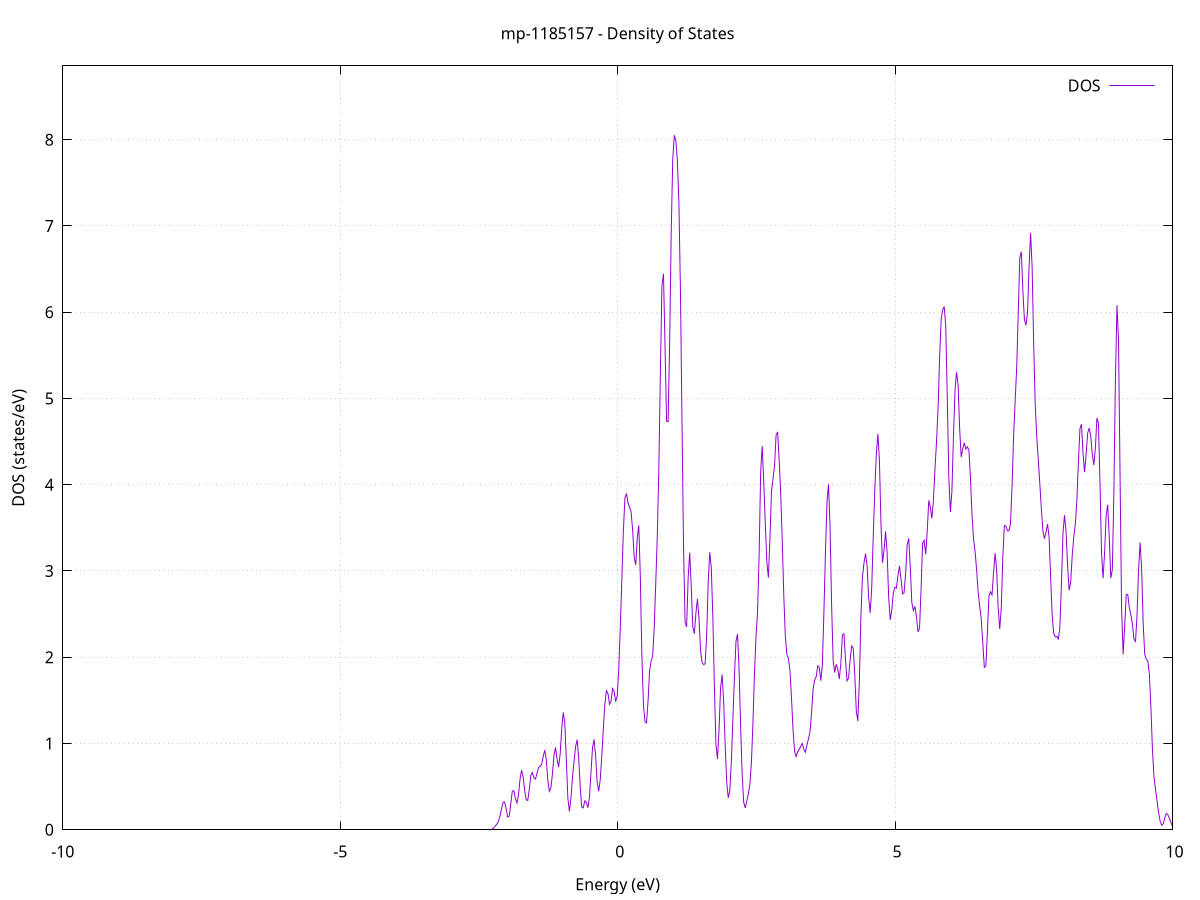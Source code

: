 set title 'mp-1185157 - Density of States'
set xlabel 'Energy (eV)'
set ylabel 'DOS (states/eV)'
set grid
set xrange [-10:10]
set yrange [0:8.855]
set xzeroaxis lt -1
set terminal png size 800,600
set output 'mp-1185157_dos_gnuplot.png'
plot '-' using 1:2 with lines title 'DOS'
-43.096100 0.000000
-43.068300 0.000000
-43.040500 0.000000
-43.012700 0.000000
-42.984900 0.000000
-42.957100 0.000000
-42.929300 0.000000
-42.901500 0.000000
-42.873700 0.000000
-42.845900 0.000000
-42.818100 0.000000
-42.790300 0.000000
-42.762500 0.000000
-42.734700 0.000000
-42.706900 0.000000
-42.679100 0.000000
-42.651300 0.000000
-42.623500 0.000000
-42.595700 0.000000
-42.567900 0.000000
-42.540100 0.000000
-42.512300 0.000000
-42.484500 0.000000
-42.456700 0.000000
-42.428900 0.000000
-42.401100 0.000000
-42.373300 0.000000
-42.345500 0.000000
-42.317700 0.000000
-42.289900 0.000000
-42.262100 0.000000
-42.234300 0.000000
-42.206500 0.000000
-42.178700 0.000000
-42.150900 0.000000
-42.123100 0.000000
-42.095300 0.000000
-42.067500 0.000000
-42.039700 0.000000
-42.011900 0.000000
-41.984100 0.000000
-41.956300 0.000000
-41.928500 0.000000
-41.900700 0.000000
-41.872900 0.000000
-41.845100 0.000000
-41.817300 0.000000
-41.789500 0.000000
-41.761700 0.000000
-41.733900 0.000000
-41.706100 0.000000
-41.678300 0.000000
-41.650500 0.000000
-41.622700 0.000000
-41.594900 0.000000
-41.567100 0.000000
-41.539300 0.000000
-41.511500 0.000000
-41.483700 0.000000
-41.455900 0.000000
-41.428100 0.000000
-41.400300 0.000000
-41.372500 0.000000
-41.344700 0.000000
-41.316900 0.000000
-41.289100 0.000000
-41.261300 0.000000
-41.233500 0.000000
-41.205700 0.000000
-41.177900 0.000000
-41.150200 0.000000
-41.122400 0.000000
-41.094600 0.000000
-41.066800 0.000000
-41.039000 0.000000
-41.011200 0.000000
-40.983400 0.000000
-40.955600 0.000000
-40.927800 0.000000
-40.900000 0.000000
-40.872200 0.000000
-40.844400 0.000000
-40.816600 0.000000
-40.788800 0.000000
-40.761000 0.000000
-40.733200 0.000100
-40.705400 0.002000
-40.677600 0.035900
-40.649800 0.360200
-40.622000 1.996900
-40.594200 6.136000
-40.566400 10.470200
-40.538600 9.931200
-40.510800 5.235800
-40.483000 1.532400
-40.455200 0.248500
-40.427400 0.022300
-40.399600 0.001100
-40.371800 0.000000
-40.344000 0.000000
-40.316200 0.000000
-40.288400 0.000000
-40.260600 0.000000
-40.232800 0.000000
-40.205000 0.000000
-40.177200 0.000000
-40.149400 0.000000
-40.121600 0.000000
-40.093800 0.000000
-40.066000 0.000000
-40.038200 0.000000
-40.010400 0.000000
-39.982600 0.000000
-39.954800 0.000000
-39.927000 0.000000
-39.899200 0.000000
-39.871400 0.000000
-39.843600 0.000000
-39.815800 0.000000
-39.788000 0.000000
-39.760200 0.000000
-39.732400 0.000000
-39.704600 0.000000
-39.676800 0.000000
-39.649000 0.000000
-39.621200 0.000000
-39.593400 0.000000
-39.565600 0.000000
-39.537800 0.000000
-39.510000 0.000000
-39.482200 0.000000
-39.454400 0.000000
-39.426600 0.000000
-39.398800 0.000000
-39.371000 0.000000
-39.343200 0.000000
-39.315400 0.000000
-39.287600 0.000000
-39.259800 0.000000
-39.232000 0.000000
-39.204200 0.000000
-39.176400 0.000000
-39.148600 0.000000
-39.120800 0.000000
-39.093000 0.000000
-39.065200 0.000000
-39.037400 0.000000
-39.009600 0.000000
-38.981800 0.000000
-38.954000 0.000000
-38.926200 0.000000
-38.898400 0.000000
-38.870600 0.000000
-38.842800 0.000000
-38.815000 0.000000
-38.787200 0.000000
-38.759400 0.000000
-38.731600 0.000000
-38.703800 0.000000
-38.676000 0.000000
-38.648300 0.000000
-38.620500 0.000000
-38.592700 0.000000
-38.564900 0.000000
-38.537100 0.000000
-38.509300 0.000000
-38.481500 0.000000
-38.453700 0.000000
-38.425900 0.000000
-38.398100 0.000000
-38.370300 0.000000
-38.342500 0.000000
-38.314700 0.000000
-38.286900 0.000000
-38.259100 0.000000
-38.231300 0.000000
-38.203500 0.000000
-38.175700 0.000000
-38.147900 0.000000
-38.120100 0.000000
-38.092300 0.000000
-38.064500 0.000000
-38.036700 0.000000
-38.008900 0.000000
-37.981100 0.000000
-37.953300 0.000000
-37.925500 0.000000
-37.897700 0.000000
-37.869900 0.000000
-37.842100 0.000000
-37.814300 0.000000
-37.786500 0.000000
-37.758700 0.000000
-37.730900 0.000000
-37.703100 0.000000
-37.675300 0.000000
-37.647500 0.000000
-37.619700 0.000000
-37.591900 0.000000
-37.564100 0.000000
-37.536300 0.000000
-37.508500 0.000000
-37.480700 0.000000
-37.452900 0.000000
-37.425100 0.000000
-37.397300 0.000000
-37.369500 0.000000
-37.341700 0.000000
-37.313900 0.000000
-37.286100 0.000000
-37.258300 0.000000
-37.230500 0.000000
-37.202700 0.000000
-37.174900 0.000000
-37.147100 0.000000
-37.119300 0.000000
-37.091500 0.000000
-37.063700 0.000000
-37.035900 0.000000
-37.008100 0.000000
-36.980300 0.000000
-36.952500 0.000000
-36.924700 0.000000
-36.896900 0.000000
-36.869100 0.000000
-36.841300 0.000000
-36.813500 0.000000
-36.785700 0.000000
-36.757900 0.000000
-36.730100 0.000000
-36.702300 0.000000
-36.674500 0.000000
-36.646700 0.000000
-36.618900 0.000000
-36.591100 0.000000
-36.563300 0.000000
-36.535500 0.000000
-36.507700 0.000000
-36.479900 0.000000
-36.452100 0.000000
-36.424300 0.000000
-36.396500 0.000000
-36.368700 0.000000
-36.340900 0.000000
-36.313100 0.000000
-36.285300 0.000000
-36.257500 0.000000
-36.229700 0.000000
-36.201900 0.000000
-36.174100 0.000000
-36.146400 0.000000
-36.118600 0.000000
-36.090800 0.000000
-36.063000 0.000000
-36.035200 0.000000
-36.007400 0.000000
-35.979600 0.000000
-35.951800 0.000000
-35.924000 0.000000
-35.896200 0.000000
-35.868400 0.000000
-35.840600 0.000000
-35.812800 0.000000
-35.785000 0.000000
-35.757200 0.000000
-35.729400 0.000000
-35.701600 0.000000
-35.673800 0.000000
-35.646000 0.000000
-35.618200 0.000000
-35.590400 0.000000
-35.562600 0.000000
-35.534800 0.000000
-35.507000 0.000000
-35.479200 0.000000
-35.451400 0.000000
-35.423600 0.000000
-35.395800 0.000000
-35.368000 0.000000
-35.340200 0.000000
-35.312400 0.000000
-35.284600 0.000000
-35.256800 0.000000
-35.229000 0.000000
-35.201200 0.000000
-35.173400 0.000000
-35.145600 0.000000
-35.117800 0.000000
-35.090000 0.000000
-35.062200 0.000000
-35.034400 0.000000
-35.006600 0.000000
-34.978800 0.000000
-34.951000 0.000000
-34.923200 0.000000
-34.895400 0.000000
-34.867600 0.000000
-34.839800 0.000000
-34.812000 0.000000
-34.784200 0.000000
-34.756400 0.000000
-34.728600 0.000000
-34.700800 0.000000
-34.673000 0.000000
-34.645200 0.000000
-34.617400 0.000000
-34.589600 0.000000
-34.561800 0.000000
-34.534000 0.000000
-34.506200 0.000000
-34.478400 0.000000
-34.450600 0.000000
-34.422800 0.000000
-34.395000 0.000000
-34.367200 0.000000
-34.339400 0.000000
-34.311600 0.000000
-34.283800 0.000000
-34.256000 0.000000
-34.228200 0.000000
-34.200400 0.000000
-34.172600 0.000000
-34.144800 0.000000
-34.117000 0.000000
-34.089200 0.000000
-34.061400 0.000000
-34.033600 0.000000
-34.005800 0.000000
-33.978000 0.000000
-33.950200 0.000000
-33.922400 0.000000
-33.894600 0.000000
-33.866800 0.000000
-33.839000 0.000000
-33.811200 0.000000
-33.783400 0.000000
-33.755600 0.000000
-33.727800 0.000000
-33.700000 0.000000
-33.672200 0.000000
-33.644500 0.000000
-33.616700 0.000000
-33.588900 0.000000
-33.561100 0.000000
-33.533300 0.000000
-33.505500 0.000000
-33.477700 0.000000
-33.449900 0.000000
-33.422100 0.000000
-33.394300 0.000000
-33.366500 0.000000
-33.338700 0.000000
-33.310900 0.000000
-33.283100 0.000000
-33.255300 0.000000
-33.227500 0.000000
-33.199700 0.000000
-33.171900 0.000000
-33.144100 0.000000
-33.116300 0.000000
-33.088500 0.000000
-33.060700 0.000000
-33.032900 0.000000
-33.005100 0.000000
-32.977300 0.000000
-32.949500 0.000000
-32.921700 0.000000
-32.893900 0.000000
-32.866100 0.000000
-32.838300 0.000000
-32.810500 0.000000
-32.782700 0.000000
-32.754900 0.000000
-32.727100 0.000000
-32.699300 0.000000
-32.671500 0.000000
-32.643700 0.000000
-32.615900 0.000000
-32.588100 0.000000
-32.560300 0.000000
-32.532500 0.000000
-32.504700 0.000000
-32.476900 0.000000
-32.449100 0.000000
-32.421300 0.000000
-32.393500 0.000000
-32.365700 0.000000
-32.337900 0.000000
-32.310100 0.000000
-32.282300 0.000000
-32.254500 0.000000
-32.226700 0.000000
-32.198900 0.000000
-32.171100 0.000000
-32.143300 0.000000
-32.115500 0.000000
-32.087700 0.000000
-32.059900 0.000000
-32.032100 0.000000
-32.004300 0.000000
-31.976500 0.000000
-31.948700 0.000000
-31.920900 0.000000
-31.893100 0.000000
-31.865300 0.000000
-31.837500 0.000000
-31.809700 0.000000
-31.781900 0.000000
-31.754100 0.000000
-31.726300 0.000000
-31.698500 0.000000
-31.670700 0.000000
-31.642900 0.000000
-31.615100 0.000000
-31.587300 0.000000
-31.559500 0.000000
-31.531700 0.000000
-31.503900 0.000000
-31.476100 0.000000
-31.448300 0.000000
-31.420500 0.000000
-31.392700 0.000000
-31.364900 0.000000
-31.337100 0.000000
-31.309300 0.000000
-31.281500 0.000000
-31.253700 0.000000
-31.225900 0.000000
-31.198100 0.000000
-31.170400 0.000200
-31.142600 0.005800
-31.114800 0.096500
-31.087000 0.891800
-31.059200 4.591800
-31.031400 13.200900
-31.003600 21.229500
-30.975800 19.114700
-30.948000 9.634000
-30.920200 2.718500
-30.892400 0.491500
-30.864600 0.603800
-30.836800 2.737500
-30.809000 7.326600
-30.781200 10.899600
-30.753400 9.014300
-30.725600 4.142900
-30.697800 1.056600
-30.670000 0.149200
-30.642200 0.011600
-30.614400 0.000500
-30.586600 0.000000
-30.558800 0.000000
-30.531000 0.000000
-30.503200 0.000000
-30.475400 0.000000
-30.447600 0.000000
-30.419800 0.000000
-30.392000 0.000000
-30.364200 0.000000
-30.336400 0.000000
-30.308600 0.000000
-30.280800 0.000000
-30.253000 0.000000
-30.225200 0.000000
-30.197400 0.000000
-30.169600 0.000000
-30.141800 0.000000
-30.114000 0.000000
-30.086200 0.000000
-30.058400 0.000000
-30.030600 0.000000
-30.002800 0.000000
-29.975000 0.000000
-29.947200 0.000000
-29.919400 0.000000
-29.891600 0.000000
-29.863800 0.000000
-29.836000 0.000000
-29.808200 0.000000
-29.780400 0.000000
-29.752600 0.000000
-29.724800 0.000000
-29.697000 0.000000
-29.669200 0.000000
-29.641400 0.000000
-29.613600 0.000000
-29.585800 0.000000
-29.558000 0.000000
-29.530200 0.000000
-29.502400 0.000000
-29.474600 0.000000
-29.446800 0.000000
-29.419000 0.000000
-29.391200 0.000000
-29.363400 0.000000
-29.335600 0.000000
-29.307800 0.000000
-29.280000 0.000000
-29.252200 0.000000
-29.224400 0.000000
-29.196600 0.000000
-29.168800 0.000000
-29.141000 0.000000
-29.113200 0.000000
-29.085400 0.000000
-29.057600 0.000000
-29.029800 0.000000
-29.002000 0.000000
-28.974200 0.000000
-28.946400 0.000000
-28.918600 0.000000
-28.890800 0.000000
-28.863000 0.000000
-28.835200 0.000000
-28.807400 0.000000
-28.779600 0.000000
-28.751800 0.000000
-28.724000 0.000000
-28.696200 0.000000
-28.668500 0.000000
-28.640700 0.000000
-28.612900 0.000000
-28.585100 0.000000
-28.557300 0.000000
-28.529500 0.000000
-28.501700 0.000000
-28.473900 0.000000
-28.446100 0.000000
-28.418300 0.000000
-28.390500 0.000000
-28.362700 0.000000
-28.334900 0.000000
-28.307100 0.000000
-28.279300 0.000000
-28.251500 0.000000
-28.223700 0.000000
-28.195900 0.000000
-28.168100 0.000000
-28.140300 0.000000
-28.112500 0.000000
-28.084700 0.000000
-28.056900 0.000000
-28.029100 0.000000
-28.001300 0.000000
-27.973500 0.000000
-27.945700 0.000000
-27.917900 0.000000
-27.890100 0.000000
-27.862300 0.000000
-27.834500 0.000000
-27.806700 0.000000
-27.778900 0.000000
-27.751100 0.000000
-27.723300 0.000000
-27.695500 0.000000
-27.667700 0.000000
-27.639900 0.000000
-27.612100 0.000000
-27.584300 0.000000
-27.556500 0.000000
-27.528700 0.000000
-27.500900 0.000000
-27.473100 0.000000
-27.445300 0.000000
-27.417500 0.000000
-27.389700 0.000000
-27.361900 0.000000
-27.334100 0.000000
-27.306300 0.000000
-27.278500 0.000000
-27.250700 0.000000
-27.222900 0.000000
-27.195100 0.000000
-27.167300 0.000000
-27.139500 0.000000
-27.111700 0.000000
-27.083900 0.000000
-27.056100 0.000000
-27.028300 0.000000
-27.000500 0.000000
-26.972700 0.000000
-26.944900 0.000000
-26.917100 0.000000
-26.889300 0.000000
-26.861500 0.000000
-26.833700 0.000000
-26.805900 0.000000
-26.778100 0.000000
-26.750300 0.000000
-26.722500 0.000000
-26.694700 0.000000
-26.666900 0.000000
-26.639100 0.000000
-26.611300 0.000000
-26.583500 0.000000
-26.555700 0.000000
-26.527900 0.000000
-26.500100 0.000000
-26.472300 0.000000
-26.444500 0.000000
-26.416700 0.000000
-26.388900 0.000000
-26.361100 0.000000
-26.333300 0.000000
-26.305500 0.000000
-26.277700 0.000000
-26.249900 0.000000
-26.222100 0.000000
-26.194300 0.000000
-26.166600 0.000000
-26.138800 0.000000
-26.111000 0.000000
-26.083200 0.000000
-26.055400 0.000000
-26.027600 0.000000
-25.999800 0.000000
-25.972000 0.000000
-25.944200 0.000000
-25.916400 0.000000
-25.888600 0.000000
-25.860800 0.000000
-25.833000 0.000000
-25.805200 0.000000
-25.777400 0.000000
-25.749600 0.000000
-25.721800 0.000000
-25.694000 0.000000
-25.666200 0.000000
-25.638400 0.000000
-25.610600 0.000000
-25.582800 0.000000
-25.555000 0.000000
-25.527200 0.000000
-25.499400 0.000000
-25.471600 0.000000
-25.443800 0.000000
-25.416000 0.000000
-25.388200 0.000000
-25.360400 0.000000
-25.332600 0.000000
-25.304800 0.000000
-25.277000 0.000000
-25.249200 0.000000
-25.221400 0.000000
-25.193600 0.000000
-25.165800 0.000000
-25.138000 0.000000
-25.110200 0.000000
-25.082400 0.000000
-25.054600 0.000000
-25.026800 0.000000
-24.999000 0.000000
-24.971200 0.000000
-24.943400 0.000000
-24.915600 0.000000
-24.887800 0.000000
-24.860000 0.000000
-24.832200 0.000000
-24.804400 0.000000
-24.776600 0.000000
-24.748800 0.000000
-24.721000 0.000000
-24.693200 0.000000
-24.665400 0.000000
-24.637600 0.000000
-24.609800 0.000000
-24.582000 0.000000
-24.554200 0.000000
-24.526400 0.000000
-24.498600 0.000000
-24.470800 0.000000
-24.443000 0.000000
-24.415200 0.000000
-24.387400 0.000000
-24.359600 0.000000
-24.331800 0.000000
-24.304000 0.000000
-24.276200 0.000000
-24.248400 0.000000
-24.220600 0.000000
-24.192800 0.000000
-24.165000 0.000000
-24.137200 0.000000
-24.109400 0.000000
-24.081600 0.000000
-24.053800 0.000000
-24.026000 0.000000
-23.998200 0.000000
-23.970400 0.000000
-23.942600 0.000000
-23.914800 0.000000
-23.887000 0.000000
-23.859200 0.000000
-23.831400 0.000000
-23.803600 0.000000
-23.775800 0.000000
-23.748000 0.000000
-23.720200 0.000000
-23.692400 0.000000
-23.664700 0.000000
-23.636900 0.000000
-23.609100 0.000000
-23.581300 0.000000
-23.553500 0.000000
-23.525700 0.000000
-23.497900 0.000000
-23.470100 0.000000
-23.442300 0.000000
-23.414500 0.000000
-23.386700 0.000000
-23.358900 0.000000
-23.331100 0.000000
-23.303300 0.000000
-23.275500 0.000000
-23.247700 0.000000
-23.219900 0.000000
-23.192100 0.000000
-23.164300 0.000000
-23.136500 0.000000
-23.108700 0.000000
-23.080900 0.000000
-23.053100 0.000000
-23.025300 0.000000
-22.997500 0.000000
-22.969700 0.000000
-22.941900 0.000000
-22.914100 0.000000
-22.886300 0.000000
-22.858500 0.000000
-22.830700 0.000000
-22.802900 0.000000
-22.775100 0.000000
-22.747300 0.000000
-22.719500 0.000000
-22.691700 0.000000
-22.663900 0.000000
-22.636100 0.000000
-22.608300 0.000000
-22.580500 0.000000
-22.552700 0.000000
-22.524900 0.000000
-22.497100 0.000000
-22.469300 0.000000
-22.441500 0.000000
-22.413700 0.000000
-22.385900 0.000000
-22.358100 0.000000
-22.330300 0.000000
-22.302500 0.000000
-22.274700 0.000000
-22.246900 0.000000
-22.219100 0.000000
-22.191300 0.000000
-22.163500 0.000000
-22.135700 0.000000
-22.107900 0.000000
-22.080100 0.000000
-22.052300 0.000000
-22.024500 0.000000
-21.996700 0.000000
-21.968900 0.000000
-21.941100 0.000000
-21.913300 0.000000
-21.885500 0.000000
-21.857700 0.000000
-21.829900 0.000000
-21.802100 0.000000
-21.774300 0.000000
-21.746500 0.000000
-21.718700 0.000000
-21.690900 0.000000
-21.663100 0.000000
-21.635300 0.000000
-21.607500 0.000000
-21.579700 0.000000
-21.551900 0.000000
-21.524100 0.000000
-21.496300 0.000000
-21.468500 0.000000
-21.440700 0.000000
-21.412900 0.000000
-21.385100 0.000000
-21.357300 0.000000
-21.329500 0.000000
-21.301700 0.000000
-21.273900 0.000000
-21.246100 0.000000
-21.218300 0.000000
-21.190500 0.000000
-21.162800 0.000000
-21.135000 0.000000
-21.107200 0.000000
-21.079400 0.000000
-21.051600 0.000200
-21.023800 0.005100
-20.996000 0.088900
-20.968200 0.849400
-20.940400 4.500000
-20.912600 13.355700
-20.884800 22.851200
-20.857000 24.522900
-20.829200 19.630300
-20.801400 13.163200
-20.773600 6.533400
-20.745800 2.021100
-20.718000 0.358900
-20.690200 0.035600
-20.662400 0.001900
-20.634600 0.000100
-20.606800 0.000000
-20.579000 0.000000
-20.551200 0.000000
-20.523400 0.000000
-20.495600 0.000000
-20.467800 0.000000
-20.440000 0.000000
-20.412200 0.000000
-20.384400 0.000000
-20.356600 0.000000
-20.328800 0.000000
-20.301000 0.000000
-20.273200 0.000000
-20.245400 0.000000
-20.217600 0.000000
-20.189800 0.000000
-20.162000 0.000000
-20.134200 0.000000
-20.106400 0.000000
-20.078600 0.000000
-20.050800 0.000000
-20.023000 0.000000
-19.995200 0.000000
-19.967400 0.000000
-19.939600 0.000000
-19.911800 0.000000
-19.884000 0.000000
-19.856200 0.000000
-19.828400 0.000000
-19.800600 0.000000
-19.772800 0.000000
-19.745000 0.000000
-19.717200 0.000000
-19.689400 0.000000
-19.661600 0.000000
-19.633800 0.000000
-19.606000 0.000000
-19.578200 0.000000
-19.550400 0.000000
-19.522600 0.000000
-19.494800 0.000000
-19.467000 0.000000
-19.439200 0.000000
-19.411400 0.000000
-19.383600 0.000000
-19.355800 0.000000
-19.328000 0.000000
-19.300200 0.000000
-19.272400 0.000000
-19.244600 0.000000
-19.216800 0.000000
-19.189000 0.000000
-19.161200 0.000000
-19.133400 0.000000
-19.105600 0.000000
-19.077800 0.000000
-19.050000 0.000000
-19.022200 0.000000
-18.994400 0.000000
-18.966600 0.000000
-18.938800 0.000000
-18.911000 0.000000
-18.883200 0.000000
-18.855400 0.000000
-18.827600 0.000000
-18.799800 0.000000
-18.772000 0.000000
-18.744200 0.000000
-18.716400 0.000000
-18.688600 0.000000
-18.660900 0.000000
-18.633100 0.000000
-18.605300 0.000000
-18.577500 0.000000
-18.549700 0.000000
-18.521900 0.000000
-18.494100 0.000000
-18.466300 0.000000
-18.438500 0.000000
-18.410700 0.000000
-18.382900 0.000000
-18.355100 0.000000
-18.327300 0.000000
-18.299500 0.000000
-18.271700 0.000000
-18.243900 0.000000
-18.216100 0.000000
-18.188300 0.000000
-18.160500 0.000000
-18.132700 0.000000
-18.104900 0.000000
-18.077100 0.000000
-18.049300 0.000000
-18.021500 0.000000
-17.993700 0.000000
-17.965900 0.000000
-17.938100 0.000000
-17.910300 0.000000
-17.882500 0.000000
-17.854700 0.000000
-17.826900 0.000000
-17.799100 0.000000
-17.771300 0.000000
-17.743500 0.000000
-17.715700 0.000000
-17.687900 0.000000
-17.660100 0.000000
-17.632300 0.000000
-17.604500 0.000000
-17.576700 0.000000
-17.548900 0.000000
-17.521100 0.000000
-17.493300 0.000000
-17.465500 0.000000
-17.437700 0.000000
-17.409900 0.000000
-17.382100 0.000000
-17.354300 0.000000
-17.326500 0.000000
-17.298700 0.000000
-17.270900 0.000000
-17.243100 0.000000
-17.215300 0.000000
-17.187500 0.000000
-17.159700 0.000000
-17.131900 0.000000
-17.104100 0.000000
-17.076300 0.000000
-17.048500 0.000000
-17.020700 0.000000
-16.992900 0.000000
-16.965100 0.000000
-16.937300 0.000000
-16.909500 0.000000
-16.881700 0.000000
-16.853900 0.000000
-16.826100 0.000000
-16.798300 0.000000
-16.770500 0.000000
-16.742700 0.000000
-16.714900 0.000000
-16.687100 0.000000
-16.659300 0.000000
-16.631500 0.000000
-16.603700 0.000000
-16.575900 0.000000
-16.548100 0.000000
-16.520300 0.000000
-16.492500 0.000000
-16.464700 0.000000
-16.436900 0.000000
-16.409100 0.000000
-16.381300 0.000000
-16.353500 0.000000
-16.325700 0.000000
-16.297900 0.000000
-16.270100 0.000000
-16.242300 0.000000
-16.214500 0.000000
-16.186800 0.000000
-16.159000 0.000000
-16.131200 0.000000
-16.103400 0.000000
-16.075600 0.000000
-16.047800 0.000000
-16.020000 0.000000
-15.992200 0.000000
-15.964400 0.000000
-15.936600 0.000000
-15.908800 0.000000
-15.881000 0.000000
-15.853200 0.000000
-15.825400 0.000000
-15.797600 0.000000
-15.769800 0.000000
-15.742000 0.000000
-15.714200 0.000000
-15.686400 0.000000
-15.658600 0.000000
-15.630800 0.000000
-15.603000 0.000000
-15.575200 0.000000
-15.547400 0.000000
-15.519600 0.000000
-15.491800 0.000000
-15.464000 0.000000
-15.436200 0.000000
-15.408400 0.000000
-15.380600 0.000000
-15.352800 0.000000
-15.325000 0.000000
-15.297200 0.000000
-15.269400 0.000000
-15.241600 0.000000
-15.213800 0.000000
-15.186000 0.000000
-15.158200 0.000000
-15.130400 0.000000
-15.102600 0.000000
-15.074800 0.000000
-15.047000 0.000000
-15.019200 0.000000
-14.991400 0.000000
-14.963600 0.000000
-14.935800 0.000000
-14.908000 0.000000
-14.880200 0.000000
-14.852400 0.000000
-14.824600 0.000000
-14.796800 0.000100
-14.769000 0.001800
-14.741200 0.032200
-14.713400 0.324300
-14.685600 1.903600
-14.657800 6.647100
-14.630000 14.381300
-14.602200 21.136500
-14.574400 25.950200
-14.546600 33.536300
-14.518800 41.588400
-14.491000 38.114600
-14.463200 22.382100
-14.435400 8.151900
-14.407600 3.312500
-14.379800 7.986900
-14.352000 20.951000
-14.324200 31.936500
-14.296400 27.598100
-14.268600 13.482500
-14.240800 3.711000
-14.213000 0.573100
-14.185200 0.049400
-14.157400 0.002400
-14.129600 0.000100
-14.101800 0.000000
-14.074000 0.000000
-14.046200 0.000000
-14.018400 0.000000
-13.990600 0.000000
-13.962800 0.000000
-13.935000 0.000000
-13.907200 0.000000
-13.879400 0.000000
-13.851600 0.000000
-13.823800 0.000000
-13.796000 0.000000
-13.768200 0.000000
-13.740400 0.000000
-13.712600 0.000000
-13.684900 0.000000
-13.657100 0.000000
-13.629300 0.000000
-13.601500 0.000000
-13.573700 0.000000
-13.545900 0.000000
-13.518100 0.000000
-13.490300 0.000000
-13.462500 0.000000
-13.434700 0.000000
-13.406900 0.000000
-13.379100 0.000000
-13.351300 0.000000
-13.323500 0.000000
-13.295700 0.000000
-13.267900 0.000000
-13.240100 0.000000
-13.212300 0.000000
-13.184500 0.000000
-13.156700 0.000000
-13.128900 0.000000
-13.101100 0.000000
-13.073300 0.000000
-13.045500 0.000000
-13.017700 0.000000
-12.989900 0.000000
-12.962100 0.000000
-12.934300 0.000000
-12.906500 0.000000
-12.878700 0.000000
-12.850900 0.000000
-12.823100 0.000000
-12.795300 0.000000
-12.767500 0.000000
-12.739700 0.000000
-12.711900 0.000000
-12.684100 0.000000
-12.656300 0.000000
-12.628500 0.000000
-12.600700 0.000000
-12.572900 0.000000
-12.545100 0.000000
-12.517300 0.000000
-12.489500 0.000000
-12.461700 0.000000
-12.433900 0.000000
-12.406100 0.000000
-12.378300 0.000000
-12.350500 0.000000
-12.322700 0.000000
-12.294900 0.000000
-12.267100 0.000000
-12.239300 0.000000
-12.211500 0.000000
-12.183700 0.000000
-12.155900 0.000000
-12.128100 0.000000
-12.100300 0.000000
-12.072500 0.000000
-12.044700 0.000000
-12.016900 0.000000
-11.989100 0.000000
-11.961300 0.000000
-11.933500 0.000000
-11.905700 0.000000
-11.877900 0.000000
-11.850100 0.000000
-11.822300 0.000000
-11.794500 0.000000
-11.766700 0.000000
-11.738900 0.000000
-11.711100 0.000000
-11.683300 0.000000
-11.655500 0.000000
-11.627700 0.000000
-11.599900 0.000000
-11.572100 0.000000
-11.544300 0.000000
-11.516500 0.000000
-11.488700 0.000000
-11.460900 0.000000
-11.433100 0.000000
-11.405300 0.000000
-11.377500 0.000000
-11.349700 0.000000
-11.321900 0.000000
-11.294100 0.000000
-11.266300 0.000000
-11.238500 0.000000
-11.210700 0.000000
-11.183000 0.000000
-11.155200 0.000000
-11.127400 0.000000
-11.099600 0.000000
-11.071800 0.000000
-11.044000 0.000000
-11.016200 0.000000
-10.988400 0.000000
-10.960600 0.000000
-10.932800 0.000000
-10.905000 0.000000
-10.877200 0.000000
-10.849400 0.000000
-10.821600 0.000000
-10.793800 0.000000
-10.766000 0.000000
-10.738200 0.000000
-10.710400 0.000000
-10.682600 0.000000
-10.654800 0.000000
-10.627000 0.000000
-10.599200 0.000000
-10.571400 0.000000
-10.543600 0.000000
-10.515800 0.000000
-10.488000 0.000000
-10.460200 0.000000
-10.432400 0.000000
-10.404600 0.000000
-10.376800 0.000000
-10.349000 0.000000
-10.321200 0.000000
-10.293400 0.000000
-10.265600 0.000000
-10.237800 0.000000
-10.210000 0.000000
-10.182200 0.000000
-10.154400 0.000000
-10.126600 0.000000
-10.098800 0.000000
-10.071000 0.000000
-10.043200 0.000000
-10.015400 0.000000
-9.987600 0.000000
-9.959800 0.000000
-9.932000 0.000000
-9.904200 0.000000
-9.876400 0.000000
-9.848600 0.000000
-9.820800 0.000000
-9.793000 0.000000
-9.765200 0.000000
-9.737400 0.000000
-9.709600 0.000000
-9.681800 0.000000
-9.654000 0.000000
-9.626200 0.000000
-9.598400 0.000000
-9.570600 0.000000
-9.542800 0.000000
-9.515000 0.000000
-9.487200 0.000000
-9.459400 0.000000
-9.431600 0.000000
-9.403800 0.000000
-9.376000 0.000000
-9.348200 0.000000
-9.320400 0.000000
-9.292600 0.000000
-9.264800 0.000000
-9.237000 0.000000
-9.209200 0.000000
-9.181400 0.000000
-9.153600 0.000000
-9.125800 0.000000
-9.098000 0.000000
-9.070200 0.000000
-9.042400 0.000000
-9.014600 0.000000
-8.986800 0.000000
-8.959000 0.000000
-8.931200 0.000000
-8.903400 0.000000
-8.875600 0.000000
-8.847800 0.000000
-8.820000 0.000000
-8.792200 0.000000
-8.764400 0.000000
-8.736600 0.000000
-8.708800 0.000000
-8.681100 0.000000
-8.653300 0.000000
-8.625500 0.000000
-8.597700 0.000000
-8.569900 0.000000
-8.542100 0.000000
-8.514300 0.000000
-8.486500 0.000000
-8.458700 0.000000
-8.430900 0.000000
-8.403100 0.000000
-8.375300 0.000000
-8.347500 0.000000
-8.319700 0.000000
-8.291900 0.000000
-8.264100 0.000000
-8.236300 0.000000
-8.208500 0.000000
-8.180700 0.000000
-8.152900 0.000000
-8.125100 0.000000
-8.097300 0.000000
-8.069500 0.000000
-8.041700 0.000000
-8.013900 0.000000
-7.986100 0.000000
-7.958300 0.000000
-7.930500 0.000000
-7.902700 0.000000
-7.874900 0.000000
-7.847100 0.000000
-7.819300 0.000000
-7.791500 0.000000
-7.763700 0.000000
-7.735900 0.000000
-7.708100 0.000000
-7.680300 0.000000
-7.652500 0.000000
-7.624700 0.000000
-7.596900 0.000000
-7.569100 0.000000
-7.541300 0.000000
-7.513500 0.000000
-7.485700 0.000000
-7.457900 0.000000
-7.430100 0.000000
-7.402300 0.000000
-7.374500 0.000000
-7.346700 0.000000
-7.318900 0.000000
-7.291100 0.000000
-7.263300 0.000000
-7.235500 0.000000
-7.207700 0.000000
-7.179900 0.000000
-7.152100 0.000000
-7.124300 0.000000
-7.096500 0.000000
-7.068700 0.000000
-7.040900 0.000000
-7.013100 0.000000
-6.985300 0.000000
-6.957500 0.000000
-6.929700 0.000000
-6.901900 0.000000
-6.874100 0.000000
-6.846300 0.000000
-6.818500 0.000000
-6.790700 0.000000
-6.762900 0.000000
-6.735100 0.000000
-6.707300 0.000000
-6.679500 0.000000
-6.651700 0.000000
-6.623900 0.000000
-6.596100 0.000000
-6.568300 0.000000
-6.540500 0.000000
-6.512700 0.000000
-6.484900 0.000000
-6.457100 0.000000
-6.429300 0.000000
-6.401500 0.000000
-6.373700 0.000000
-6.345900 0.000000
-6.318100 0.000000
-6.290300 0.000000
-6.262500 0.000000
-6.234700 0.000000
-6.206900 0.000000
-6.179200 0.000000
-6.151400 0.000000
-6.123600 0.000000
-6.095800 0.000000
-6.068000 0.000000
-6.040200 0.000000
-6.012400 0.000000
-5.984600 0.000000
-5.956800 0.000000
-5.929000 0.000000
-5.901200 0.000000
-5.873400 0.000000
-5.845600 0.000000
-5.817800 0.000000
-5.790000 0.000000
-5.762200 0.000000
-5.734400 0.000000
-5.706600 0.000000
-5.678800 0.000000
-5.651000 0.000000
-5.623200 0.000000
-5.595400 0.000000
-5.567600 0.000000
-5.539800 0.000000
-5.512000 0.000000
-5.484200 0.000000
-5.456400 0.000000
-5.428600 0.000000
-5.400800 0.000000
-5.373000 0.000000
-5.345200 0.000000
-5.317400 0.000000
-5.289600 0.000000
-5.261800 0.000000
-5.234000 0.000000
-5.206200 0.000000
-5.178400 0.000000
-5.150600 0.000000
-5.122800 0.000000
-5.095000 0.000000
-5.067200 0.000000
-5.039400 0.000000
-5.011600 0.000000
-4.983800 0.000000
-4.956000 0.000000
-4.928200 0.000000
-4.900400 0.000000
-4.872600 0.000000
-4.844800 0.000000
-4.817000 0.000000
-4.789200 0.000000
-4.761400 0.000000
-4.733600 0.000000
-4.705800 0.000000
-4.678000 0.000000
-4.650200 0.000000
-4.622400 0.000000
-4.594600 0.000000
-4.566800 0.000000
-4.539000 0.000000
-4.511200 0.000000
-4.483400 0.000000
-4.455600 0.000000
-4.427800 0.000000
-4.400000 0.000000
-4.372200 0.000000
-4.344400 0.000000
-4.316600 0.000000
-4.288800 0.000000
-4.261000 0.000000
-4.233200 0.000000
-4.205400 0.000000
-4.177600 0.000000
-4.149800 0.000000
-4.122000 0.000000
-4.094200 0.000000
-4.066400 0.000000
-4.038600 0.000000
-4.010800 0.000000
-3.983000 0.000000
-3.955200 0.000000
-3.927400 0.000000
-3.899600 0.000000
-3.871800 0.000000
-3.844000 0.000000
-3.816200 0.000000
-3.788400 0.000000
-3.760600 0.000000
-3.732800 0.000000
-3.705100 0.000000
-3.677300 0.000000
-3.649500 0.000000
-3.621700 0.000000
-3.593900 0.000000
-3.566100 0.000000
-3.538300 0.000000
-3.510500 0.000000
-3.482700 0.000000
-3.454900 0.000000
-3.427100 0.000000
-3.399300 0.000000
-3.371500 0.000000
-3.343700 0.000000
-3.315900 0.000000
-3.288100 0.000000
-3.260300 0.000000
-3.232500 0.000000
-3.204700 0.000000
-3.176900 0.000000
-3.149100 0.000000
-3.121300 0.000000
-3.093500 0.000000
-3.065700 0.000000
-3.037900 0.000000
-3.010100 0.000000
-2.982300 0.000000
-2.954500 0.000000
-2.926700 0.000000
-2.898900 0.000000
-2.871100 0.000000
-2.843300 0.000000
-2.815500 0.000000
-2.787700 0.000000
-2.759900 0.000000
-2.732100 0.000000
-2.704300 0.000000
-2.676500 0.000000
-2.648700 0.000000
-2.620900 0.000000
-2.593100 0.000000
-2.565300 0.000000
-2.537500 0.000000
-2.509700 0.000000
-2.481900 0.000000
-2.454100 0.000000
-2.426300 0.000000
-2.398500 0.000000
-2.370700 0.000000
-2.342900 0.000000
-2.315100 0.000100
-2.287300 0.001200
-2.259500 0.007100
-2.231700 0.023300
-2.203900 0.045800
-2.176100 0.066400
-2.148300 0.098800
-2.120500 0.159500
-2.092700 0.243700
-2.064900 0.317900
-2.037100 0.323000
-2.009300 0.242100
-1.981500 0.147300
-1.953700 0.157700
-1.925900 0.302900
-1.898100 0.447900
-1.870300 0.453800
-1.842500 0.358200
-1.814700 0.310200
-1.786900 0.404300
-1.759100 0.587800
-1.731300 0.691500
-1.703500 0.612600
-1.675700 0.456600
-1.647900 0.347900
-1.620100 0.340300
-1.592300 0.470100
-1.564500 0.631900
-1.536700 0.663400
-1.508900 0.600100
-1.481100 0.589100
-1.453300 0.656300
-1.425500 0.720300
-1.397700 0.735500
-1.369900 0.756200
-1.342100 0.847800
-1.314300 0.922700
-1.286500 0.814600
-1.258700 0.580500
-1.230900 0.446100
-1.203200 0.485000
-1.175400 0.646400
-1.147600 0.863200
-1.119800 0.955500
-1.092000 0.823700
-1.064200 0.726400
-1.036400 0.875300
-1.008600 1.163500
-0.980800 1.360700
-0.953000 1.245500
-0.925200 0.810200
-0.897400 0.366800
-0.869600 0.214500
-0.841800 0.367400
-0.814000 0.610400
-0.786200 0.785900
-0.758400 0.961300
-0.730600 1.044200
-0.702800 0.845500
-0.675000 0.496300
-0.647200 0.262900
-0.619400 0.253600
-0.591600 0.335700
-0.563800 0.316400
-0.536000 0.256900
-0.508200 0.371700
-0.480400 0.668500
-0.452600 0.953000
-0.424800 1.046800
-0.397000 0.857600
-0.369200 0.554600
-0.341400 0.446400
-0.313600 0.581600
-0.285800 0.853600
-0.258000 1.177000
-0.230200 1.456900
-0.202400 1.612800
-0.174600 1.579800
-0.146800 1.454900
-0.119000 1.489000
-0.091200 1.637000
-0.063400 1.606100
-0.035600 1.485300
-0.007800 1.552500
0.020000 1.862200
0.047800 2.347100
0.075600 2.900700
0.103400 3.465000
0.131200 3.850500
0.159000 3.897600
0.186800 3.791900
0.214600 3.738700
0.242400 3.684600
0.270200 3.474900
0.298000 3.157900
0.325800 3.070100
0.353600 3.385900
0.381400 3.529500
0.409200 2.921900
0.437000 2.008600
0.464800 1.452600
0.492600 1.251900
0.520400 1.238100
0.548200 1.491900
0.576000 1.845500
0.603800 1.958900
0.631600 2.012000
0.659400 2.352700
0.687200 2.866500
0.715000 3.412700
0.742800 4.200200
0.770600 5.314400
0.798400 6.314100
0.826200 6.443900
0.854000 5.601900
0.881800 4.735700
0.909600 4.730800
0.937400 5.656400
0.965200 6.910100
0.993000 7.772800
1.020800 8.050000
1.048600 7.990800
1.076400 7.756200
1.104200 7.262700
1.132000 6.246800
1.159800 4.722500
1.187600 3.276900
1.215400 2.405100
1.243200 2.352700
1.271000 2.924000
1.298700 3.212100
1.326500 2.822400
1.354300 2.353600
1.382100 2.273000
1.409900 2.507000
1.437700 2.674200
1.465500 2.458300
1.493300 2.085300
1.521100 1.941100
1.548900 1.915200
1.576700 1.923100
1.604500 2.260600
1.632300 2.875500
1.660100 3.216400
1.687900 3.034500
1.715700 2.463900
1.743500 1.662400
1.771300 0.990400
1.799100 0.818900
1.826900 1.151800
1.854700 1.639100
1.882500 1.799400
1.910300 1.493200
1.938100 0.978100
1.965900 0.549000
1.993700 0.369400
2.021500 0.454700
2.049300 0.793400
2.077100 1.284500
2.104900 1.777900
2.132700 2.185100
2.160500 2.268800
2.188300 1.865500
2.216100 1.211700
2.243900 0.642400
2.271700 0.319100
2.299500 0.253500
2.327300 0.332300
2.355100 0.414800
2.382900 0.521200
2.410700 0.776400
2.438500 1.241100
2.466300 1.819200
2.494100 2.246500
2.521900 2.525500
2.549700 3.183300
2.577500 4.142600
2.605300 4.447800
2.633100 4.025900
2.660900 3.552400
2.688700 3.110000
2.716500 2.922000
2.744300 3.366900
2.772100 3.919600
2.799900 4.069000
2.827700 4.220900
2.855500 4.574000
2.883300 4.612200
2.911100 4.286000
2.938900 3.895500
2.966700 3.349300
2.994500 2.709900
3.022300 2.242600
3.050100 2.033700
3.077900 1.984500
3.105700 1.845600
3.133500 1.520500
3.161300 1.157000
3.189100 0.906200
3.216900 0.848800
3.244700 0.905000
3.272500 0.931400
3.300300 0.966900
3.328100 1.000500
3.355900 0.933300
3.383700 0.898200
3.411500 0.982500
3.439300 1.053700
3.467100 1.135500
3.494900 1.359800
3.522700 1.630700
3.550500 1.737600
3.578300 1.774200
3.606100 1.899800
3.633900 1.884000
3.661700 1.729300
3.689500 1.908600
3.717300 2.520400
3.745100 3.212600
3.772900 3.799000
3.800600 4.005400
3.828400 3.501000
3.856200 2.606600
3.884000 1.963200
3.911800 1.822800
3.939600 1.918500
3.967400 1.860500
3.995200 1.748000
4.023000 1.930500
4.050800 2.254600
4.078600 2.271100
4.106400 1.973800
4.134200 1.726400
4.162000 1.758400
4.189800 1.968400
4.217600 2.131100
4.245400 2.106700
4.273200 1.804200
4.301000 1.378800
4.328800 1.260500
4.356600 1.726300
4.384400 2.476600
4.412200 2.933400
4.440000 3.093600
4.467800 3.200300
4.495600 3.064000
4.523400 2.694600
4.551200 2.514300
4.579000 2.802300
4.606800 3.408500
4.634600 3.948100
4.662400 4.355100
4.690200 4.589900
4.718000 4.282100
4.745800 3.539500
4.773600 3.093300
4.801400 3.241700
4.829200 3.458000
4.857000 3.210400
4.884800 2.691100
4.912600 2.433900
4.940400 2.542100
4.968200 2.744900
4.996000 2.810100
5.023800 2.800200
5.051600 2.945000
5.079400 3.056600
5.107200 2.903600
5.135000 2.735000
5.162800 2.748000
5.190600 2.974200
5.218400 3.304300
5.246200 3.378000
5.274000 3.044200
5.301800 2.633100
5.329600 2.540800
5.357400 2.589800
5.385200 2.470000
5.413000 2.294300
5.440800 2.333400
5.468600 2.788800
5.496400 3.323500
5.524200 3.353900
5.552000 3.192600
5.579800 3.466100
5.607600 3.817700
5.635400 3.740400
5.663200 3.610200
5.691000 3.813600
5.718800 4.176500
5.746600 4.493200
5.774400 4.882100
5.802200 5.464800
5.830000 5.913300
5.857800 6.026900
5.885600 6.065200
5.913400 5.840500
5.941200 5.007000
5.969000 4.076300
5.996800 3.683800
6.024600 3.928300
6.052400 4.567900
6.080200 5.094000
6.108000 5.304300
6.135800 5.161000
6.163600 4.654500
6.191400 4.320800
6.219200 4.413400
6.247000 4.485700
6.274800 4.413400
6.302500 4.438200
6.330300 4.403800
6.358100 4.088100
6.385900 3.655700
6.413700 3.376000
6.441500 3.229200
6.469300 3.017000
6.497100 2.759300
6.524900 2.590500
6.552700 2.446400
6.580500 2.166500
6.608300 1.883500
6.636100 1.900200
6.663900 2.290700
6.691700 2.709800
6.719500 2.757700
6.747300 2.722000
6.775100 2.983200
6.802900 3.206100
6.830700 3.012600
6.858500 2.569500
6.886300 2.326000
6.914100 2.575800
6.941900 3.153800
6.969700 3.526900
6.997500 3.518800
7.025300 3.465900
7.053100 3.465500
7.080900 3.554400
7.108700 3.986600
7.136500 4.571400
7.164300 4.970900
7.192100 5.360000
7.219900 5.985800
7.247700 6.631000
7.275500 6.701700
7.303300 6.244700
7.331100 5.914500
7.358900 5.845500
7.386700 5.992100
7.414500 6.513000
7.442300 6.915200
7.470100 6.521300
7.497900 5.637400
7.525700 4.928800
7.553500 4.555600
7.581300 4.288100
7.609100 4.008200
7.636900 3.716700
7.664700 3.460300
7.692500 3.373800
7.720300 3.452600
7.748100 3.543800
7.775900 3.394700
7.803700 2.928000
7.831500 2.484800
7.859300 2.275000
7.887100 2.237000
7.914900 2.241200
7.942700 2.210900
7.970500 2.349500
7.998300 2.853700
8.026100 3.437300
8.053900 3.647100
8.081700 3.452600
8.109500 3.061100
8.137300 2.774800
8.165100 2.870400
8.192900 3.180100
8.220700 3.396900
8.248500 3.542800
8.276300 3.819000
8.304100 4.260500
8.331900 4.649500
8.359700 4.701700
8.387500 4.361100
8.415300 4.144500
8.443100 4.352700
8.470900 4.598500
8.498700 4.656600
8.526500 4.565600
8.554300 4.355500
8.582100 4.227800
8.609900 4.419500
8.637700 4.773800
8.665500 4.714200
8.693300 4.019700
8.721100 3.202200
8.748900 2.916400
8.776700 3.218200
8.804400 3.645600
8.832200 3.766900
8.860000 3.393700
8.887800 2.917300
8.915600 3.013400
8.943400 3.907300
8.971200 5.217800
8.999000 6.081300
9.026800 5.688900
9.054600 4.128800
9.082400 2.564200
9.110200 2.032500
9.138000 2.357900
9.165800 2.723700
9.193600 2.728800
9.221400 2.575800
9.249200 2.493700
9.277000 2.391200
9.304800 2.212100
9.332600 2.176600
9.360400 2.477600
9.388200 3.013900
9.416000 3.328500
9.443800 3.018500
9.471600 2.390300
9.499400 2.035600
9.527200 1.977300
9.555000 1.956100
9.582800 1.807600
9.610600 1.422700
9.638400 0.932100
9.666200 0.611600
9.694000 0.467100
9.721800 0.332500
9.749600 0.194800
9.777400 0.100000
9.805200 0.052400
9.833000 0.068300
9.860800 0.139000
9.888600 0.189600
9.916400 0.173800
9.944200 0.131600
9.972000 0.085200
9.999800 0.038400
10.027600 0.010300
10.055400 0.001600
10.083200 0.000100
10.111000 0.000000
10.138800 0.000000
10.166600 0.000000
10.194400 0.000000
10.222200 0.000000
10.250000 0.000000
10.277800 0.000000
10.305600 0.000000
10.333400 0.000000
10.361200 0.000000
10.389000 0.000000
10.416800 0.000000
10.444600 0.000000
10.472400 0.000000
10.500200 0.000000
10.528000 0.000000
10.555800 0.000000
10.583600 0.000000
10.611400 0.000000
10.639200 0.000000
10.667000 0.000000
10.694800 0.000000
10.722600 0.000000
10.750400 0.000000
10.778200 0.000000
10.806000 0.000000
10.833800 0.000000
10.861600 0.000000
10.889400 0.000000
10.917200 0.000000
10.945000 0.000000
10.972800 0.000000
11.000600 0.000000
11.028400 0.000000
11.056200 0.000000
11.084000 0.000000
11.111800 0.000000
11.139600 0.000000
11.167400 0.000000
11.195200 0.000000
11.223000 0.000000
11.250800 0.000000
11.278500 0.000000
11.306300 0.000000
11.334100 0.000000
11.361900 0.000000
11.389700 0.000000
11.417500 0.000000
11.445300 0.000000
11.473100 0.000000
11.500900 0.000000
11.528700 0.000000
11.556500 0.000000
11.584300 0.000000
11.612100 0.000000
11.639900 0.000000
11.667700 0.000000
11.695500 0.000000
11.723300 0.000000
11.751100 0.000000
11.778900 0.000000
11.806700 0.000000
11.834500 0.000000
11.862300 0.000000
11.890100 0.000000
11.917900 0.000000
11.945700 0.000000
11.973500 0.000000
12.001300 0.000000
12.029100 0.000000
12.056900 0.000000
12.084700 0.000000
12.112500 0.000000
12.140300 0.000000
12.168100 0.000000
12.195900 0.000000
12.223700 0.000000
12.251500 0.000000
12.279300 0.000000
12.307100 0.000000
12.334900 0.000000
12.362700 0.000000
12.390500 0.000000
12.418300 0.000000
12.446100 0.000000
12.473900 0.000000
12.501700 0.000000
e
